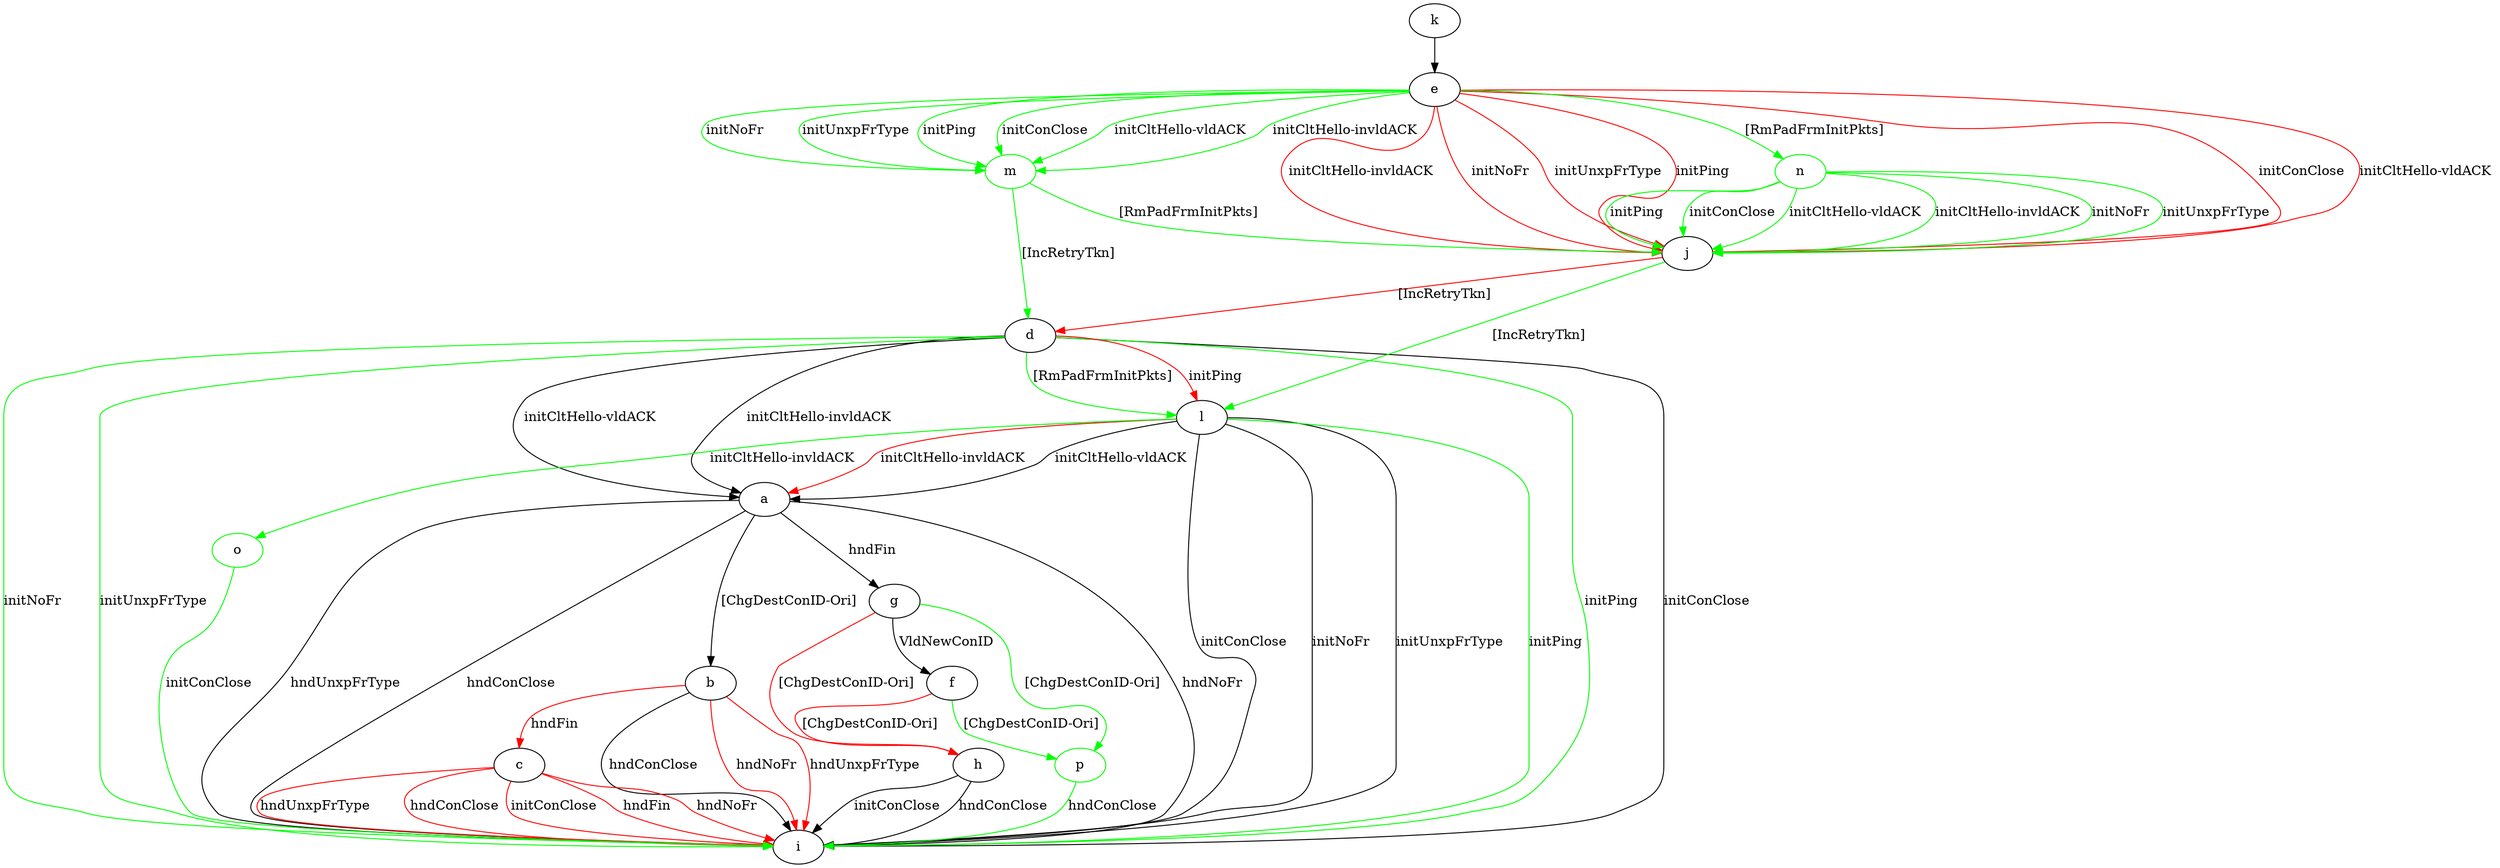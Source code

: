 digraph "" {
	a -> b	[key=0,
		label="[ChgDestConID-Ori] "];
	a -> g	[key=0,
		label="hndFin "];
	a -> i	[key=0,
		label="hndNoFr "];
	a -> i	[key=1,
		label="hndUnxpFrType "];
	a -> i	[key=2,
		label="hndConClose "];
	b -> c	[key=0,
		color=red,
		label="hndFin "];
	b -> i	[key=0,
		label="hndConClose "];
	b -> i	[key=1,
		color=red,
		label="hndNoFr "];
	b -> i	[key=2,
		color=red,
		label="hndUnxpFrType "];
	c -> i	[key=0,
		color=red,
		label="initConClose "];
	c -> i	[key=1,
		color=red,
		label="hndFin "];
	c -> i	[key=2,
		color=red,
		label="hndNoFr "];
	c -> i	[key=3,
		color=red,
		label="hndUnxpFrType "];
	c -> i	[key=4,
		color=red,
		label="hndConClose "];
	d -> a	[key=0,
		label="initCltHello-vldACK "];
	d -> a	[key=1,
		label="initCltHello-invldACK "];
	d -> i	[key=0,
		label="initConClose "];
	d -> i	[key=1,
		color=green,
		label="initPing "];
	d -> i	[key=2,
		color=green,
		label="initNoFr "];
	d -> i	[key=3,
		color=green,
		label="initUnxpFrType "];
	d -> l	[key=0,
		color=green,
		label="[RmPadFrmInitPkts] "];
	d -> l	[key=1,
		color=red,
		label="initPing "];
	e -> j	[key=0,
		color=red,
		label="initPing "];
	e -> j	[key=1,
		color=red,
		label="initConClose "];
	e -> j	[key=2,
		color=red,
		label="initCltHello-vldACK "];
	e -> j	[key=3,
		color=red,
		label="initCltHello-invldACK "];
	e -> j	[key=4,
		color=red,
		label="initNoFr "];
	e -> j	[key=5,
		color=red,
		label="initUnxpFrType "];
	m	[color=green];
	e -> m	[key=0,
		color=green,
		label="initPing "];
	e -> m	[key=1,
		color=green,
		label="initConClose "];
	e -> m	[key=2,
		color=green,
		label="initCltHello-vldACK "];
	e -> m	[key=3,
		color=green,
		label="initCltHello-invldACK "];
	e -> m	[key=4,
		color=green,
		label="initNoFr "];
	e -> m	[key=5,
		color=green,
		label="initUnxpFrType "];
	n	[color=green];
	e -> n	[key=0,
		color=green,
		label="[RmPadFrmInitPkts] "];
	f -> h	[key=0,
		color=red,
		label="[ChgDestConID-Ori] "];
	p	[color=green];
	f -> p	[key=0,
		color=green,
		label="[ChgDestConID-Ori] "];
	g -> f	[key=0,
		label="VldNewConID "];
	g -> h	[key=0,
		color=red,
		label="[ChgDestConID-Ori] "];
	g -> p	[key=0,
		color=green,
		label="[ChgDestConID-Ori] "];
	h -> i	[key=0,
		label="initConClose "];
	h -> i	[key=1,
		label="hndConClose "];
	j -> d	[key=0,
		color=red,
		label="[IncRetryTkn] "];
	j -> l	[key=0,
		color=green,
		label="[IncRetryTkn] "];
	k -> e	[key=0];
	l -> a	[key=0,
		label="initCltHello-vldACK "];
	l -> a	[key=1,
		color=red,
		label="initCltHello-invldACK "];
	l -> i	[key=0,
		label="initConClose "];
	l -> i	[key=1,
		label="initNoFr "];
	l -> i	[key=2,
		label="initUnxpFrType "];
	l -> i	[key=3,
		color=green,
		label="initPing "];
	o	[color=green];
	l -> o	[key=0,
		color=green,
		label="initCltHello-invldACK "];
	m -> d	[key=0,
		color=green,
		label="[IncRetryTkn] "];
	m -> j	[key=0,
		color=green,
		label="[RmPadFrmInitPkts] "];
	n -> j	[key=0,
		color=green,
		label="initPing "];
	n -> j	[key=1,
		color=green,
		label="initConClose "];
	n -> j	[key=2,
		color=green,
		label="initCltHello-vldACK "];
	n -> j	[key=3,
		color=green,
		label="initCltHello-invldACK "];
	n -> j	[key=4,
		color=green,
		label="initNoFr "];
	n -> j	[key=5,
		color=green,
		label="initUnxpFrType "];
	o -> i	[key=0,
		color=green,
		label="initConClose "];
	p -> i	[key=0,
		color=green,
		label="hndConClose "];
}
